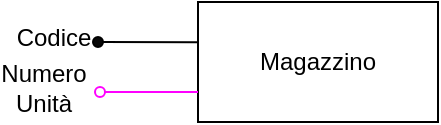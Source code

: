 <mxfile version="12.1.0" type="device" pages="1"><diagram id="N286xA00aJkE12AmxvrS" name="Page-1"><mxGraphModel dx="1923" dy="1124" grid="1" gridSize="10" guides="1" tooltips="1" connect="1" arrows="1" fold="1" page="1" pageScale="1" pageWidth="583" pageHeight="413" math="0" shadow="0"><root><mxCell id="0"/><mxCell id="1" parent="0"/><mxCell id="s7lboc2Nnz2-sfcDgO3q-20" value="Magazzino" style="rounded=0;whiteSpace=wrap;html=1;" parent="1" vertex="1"><mxGeometry x="237" y="100" width="120" height="60" as="geometry"/></mxCell><mxCell id="Jm9o6r41oGmRNSxybvqg-1" value="" style="endArrow=none;html=1;entryX=-0.003;entryY=0.335;entryDx=0;entryDy=0;entryPerimeter=0;" parent="1" source="Jm9o6r41oGmRNSxybvqg-3" target="s7lboc2Nnz2-sfcDgO3q-20" edge="1"><mxGeometry width="50" height="50" relative="1" as="geometry"><mxPoint x="187" y="120" as="sourcePoint"/><mxPoint x="237" y="100" as="targetPoint"/></mxGeometry></mxCell><mxCell id="Jm9o6r41oGmRNSxybvqg-3" value="" style="ellipse;whiteSpace=wrap;html=1;aspect=fixed;fillColor=#080808;" parent="1" vertex="1"><mxGeometry x="184.5" y="117.5" width="5" height="5" as="geometry"/></mxCell><mxCell id="Jm9o6r41oGmRNSxybvqg-5" value="Codice" style="text;html=1;strokeColor=none;fillColor=none;align=center;verticalAlign=middle;whiteSpace=wrap;rounded=0;" parent="1" vertex="1"><mxGeometry x="144.5" y="108" width="40" height="20" as="geometry"/></mxCell><mxCell id="RV27AFv3sRTYBdtn0BIj-1" value="" style="endArrow=none;html=1;entryX=0;entryY=0.75;entryDx=0;entryDy=0;strokeColor=#FF00FF;" parent="1" source="RV27AFv3sRTYBdtn0BIj-2" target="s7lboc2Nnz2-sfcDgO3q-20" edge="1"><mxGeometry width="50" height="50" relative="1" as="geometry"><mxPoint x="192" y="145" as="sourcePoint"/><mxPoint x="202" y="140" as="targetPoint"/></mxGeometry></mxCell><mxCell id="RV27AFv3sRTYBdtn0BIj-2" value="" style="ellipse;whiteSpace=wrap;html=1;aspect=fixed;strokeColor=#FF00FF;" parent="1" vertex="1"><mxGeometry x="185.5" y="142.5" width="5" height="5" as="geometry"/></mxCell><mxCell id="RV27AFv3sRTYBdtn0BIj-3" value="Numero&lt;br&gt;Unità" style="text;html=1;strokeColor=none;fillColor=none;align=center;verticalAlign=middle;whiteSpace=wrap;rounded=0;" parent="1" vertex="1"><mxGeometry x="140" y="133" width="40" height="20" as="geometry"/></mxCell></root></mxGraphModel></diagram></mxfile>